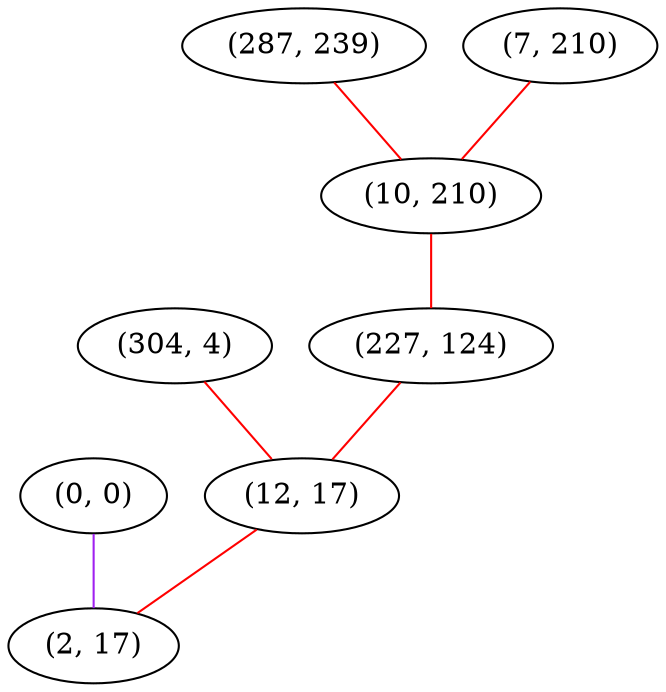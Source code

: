 graph "" {
"(0, 0)";
"(304, 4)";
"(287, 239)";
"(7, 210)";
"(10, 210)";
"(227, 124)";
"(12, 17)";
"(2, 17)";
"(0, 0)" -- "(2, 17)"  [color=purple, key=0, weight=4];
"(304, 4)" -- "(12, 17)"  [color=red, key=0, weight=1];
"(287, 239)" -- "(10, 210)"  [color=red, key=0, weight=1];
"(7, 210)" -- "(10, 210)"  [color=red, key=0, weight=1];
"(10, 210)" -- "(227, 124)"  [color=red, key=0, weight=1];
"(227, 124)" -- "(12, 17)"  [color=red, key=0, weight=1];
"(12, 17)" -- "(2, 17)"  [color=red, key=0, weight=1];
}
